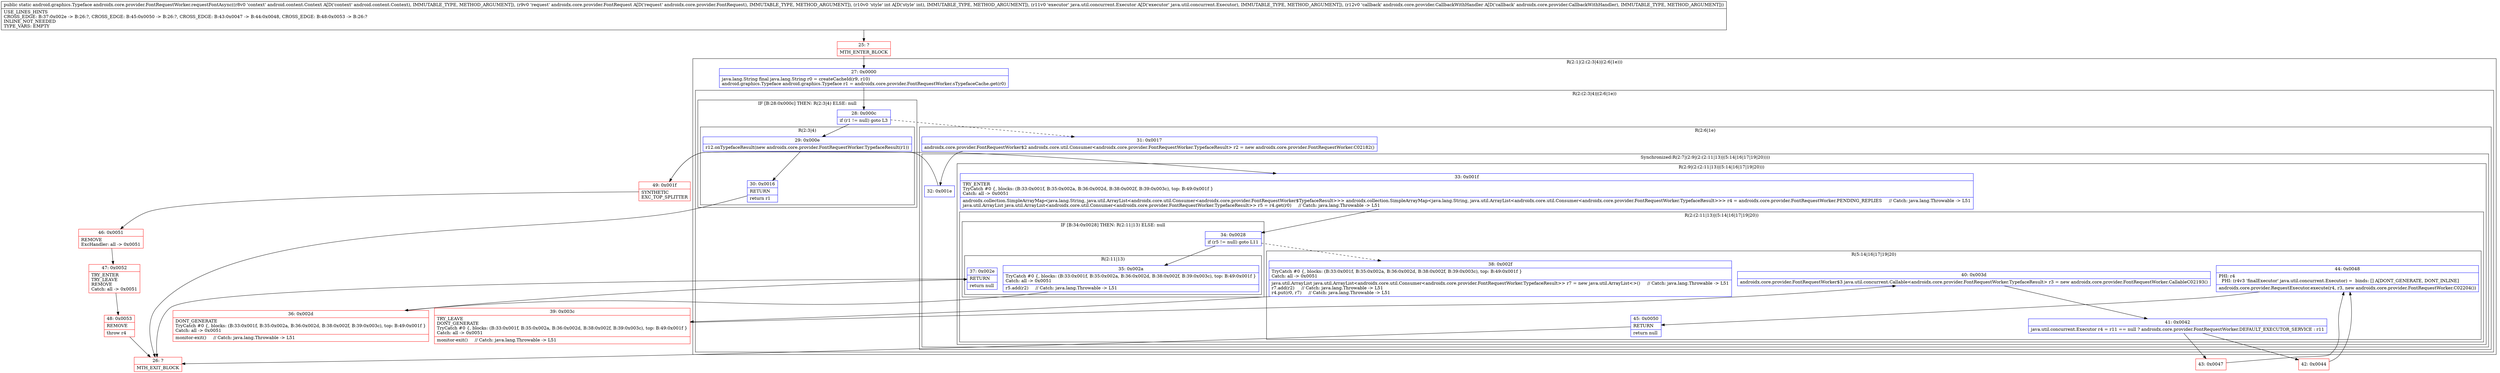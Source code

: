 digraph "CFG forandroidx.core.provider.FontRequestWorker.requestFontAsync(Landroid\/content\/Context;Landroidx\/core\/provider\/FontRequest;ILjava\/util\/concurrent\/Executor;Landroidx\/core\/provider\/CallbackWithHandler;)Landroid\/graphics\/Typeface;" {
subgraph cluster_Region_2034987021 {
label = "R(2:1|(2:(2:3|4)|(2:6|1e)))";
node [shape=record,color=blue];
Node_27 [shape=record,label="{27\:\ 0x0000|java.lang.String final java.lang.String r0 = createCacheId(r9, r10)\landroid.graphics.Typeface android.graphics.Typeface r1 = androidx.core.provider.FontRequestWorker.sTypefaceCache.get(r0)\l}"];
subgraph cluster_Region_487319491 {
label = "R(2:(2:3|4)|(2:6|1e))";
node [shape=record,color=blue];
subgraph cluster_IfRegion_1543831424 {
label = "IF [B:28:0x000c] THEN: R(2:3|4) ELSE: null";
node [shape=record,color=blue];
Node_28 [shape=record,label="{28\:\ 0x000c|if (r1 != null) goto L3\l}"];
subgraph cluster_Region_2121082645 {
label = "R(2:3|4)";
node [shape=record,color=blue];
Node_29 [shape=record,label="{29\:\ 0x000e|r12.onTypefaceResult(new androidx.core.provider.FontRequestWorker.TypefaceResult(r1))\l}"];
Node_30 [shape=record,label="{30\:\ 0x0016|RETURN\l|return r1\l}"];
}
}
subgraph cluster_Region_378187509 {
label = "R(2:6|1e)";
node [shape=record,color=blue];
Node_31 [shape=record,label="{31\:\ 0x0017|androidx.core.provider.FontRequestWorker$2 androidx.core.util.Consumer\<androidx.core.provider.FontRequestWorker.TypefaceResult\> r2 = new androidx.core.provider.FontRequestWorker.C02182()\l}"];
subgraph cluster_SynchronizedRegion_1834117557 {
label = "Synchronized:R(2:7|(2:9|(2:(2:11|13)|(5:14|16|17|19|20))))";
node [shape=record,color=blue];
Node_32 [shape=record,label="{32\:\ 0x001e}"];
subgraph cluster_Region_1564916020 {
label = "R(2:9|(2:(2:11|13)|(5:14|16|17|19|20)))";
node [shape=record,color=blue];
Node_33 [shape=record,label="{33\:\ 0x001f|TRY_ENTER\lTryCatch #0 \{, blocks: (B:33:0x001f, B:35:0x002a, B:36:0x002d, B:38:0x002f, B:39:0x003c), top: B:49:0x001f \}\lCatch: all \-\> 0x0051\l|androidx.collection.SimpleArrayMap\<java.lang.String, java.util.ArrayList\<androidx.core.util.Consumer\<androidx.core.provider.FontRequestWorker$TypefaceResult\>\>\> androidx.collection.SimpleArrayMap\<java.lang.String, java.util.ArrayList\<androidx.core.util.Consumer\<androidx.core.provider.FontRequestWorker.TypefaceResult\>\>\> r4 = androidx.core.provider.FontRequestWorker.PENDING_REPLIES     \/\/ Catch: java.lang.Throwable \-\> L51\ljava.util.ArrayList java.util.ArrayList\<androidx.core.util.Consumer\<androidx.core.provider.FontRequestWorker.TypefaceResult\>\> r5 = r4.get(r0)     \/\/ Catch: java.lang.Throwable \-\> L51\l}"];
subgraph cluster_Region_1825021732 {
label = "R(2:(2:11|13)|(5:14|16|17|19|20))";
node [shape=record,color=blue];
subgraph cluster_IfRegion_1975976352 {
label = "IF [B:34:0x0028] THEN: R(2:11|13) ELSE: null";
node [shape=record,color=blue];
Node_34 [shape=record,label="{34\:\ 0x0028|if (r5 != null) goto L11\l}"];
subgraph cluster_Region_239343383 {
label = "R(2:11|13)";
node [shape=record,color=blue];
Node_35 [shape=record,label="{35\:\ 0x002a|TryCatch #0 \{, blocks: (B:33:0x001f, B:35:0x002a, B:36:0x002d, B:38:0x002f, B:39:0x003c), top: B:49:0x001f \}\lCatch: all \-\> 0x0051\l|r5.add(r2)     \/\/ Catch: java.lang.Throwable \-\> L51\l}"];
Node_37 [shape=record,label="{37\:\ 0x002e|RETURN\l|return null\l}"];
}
}
subgraph cluster_Region_2025590094 {
label = "R(5:14|16|17|19|20)";
node [shape=record,color=blue];
Node_38 [shape=record,label="{38\:\ 0x002f|TryCatch #0 \{, blocks: (B:33:0x001f, B:35:0x002a, B:36:0x002d, B:38:0x002f, B:39:0x003c), top: B:49:0x001f \}\lCatch: all \-\> 0x0051\l|java.util.ArrayList java.util.ArrayList\<androidx.core.util.Consumer\<androidx.core.provider.FontRequestWorker.TypefaceResult\>\> r7 = new java.util.ArrayList\<\>()     \/\/ Catch: java.lang.Throwable \-\> L51\lr7.add(r2)     \/\/ Catch: java.lang.Throwable \-\> L51\lr4.put(r0, r7)     \/\/ Catch: java.lang.Throwable \-\> L51\l}"];
Node_40 [shape=record,label="{40\:\ 0x003d|androidx.core.provider.FontRequestWorker$3 java.util.concurrent.Callable\<androidx.core.provider.FontRequestWorker.TypefaceResult\> r3 = new androidx.core.provider.FontRequestWorker.CallableC02193()\l}"];
Node_41 [shape=record,label="{41\:\ 0x0042|java.util.concurrent.Executor r4 = r11 == null ? androidx.core.provider.FontRequestWorker.DEFAULT_EXECUTOR_SERVICE : r11\l}"];
Node_44 [shape=record,label="{44\:\ 0x0048|PHI: r4 \l  PHI: (r4v3 'finalExecutor' java.util.concurrent.Executor) =  binds: [] A[DONT_GENERATE, DONT_INLINE]\l|androidx.core.provider.RequestExecutor.execute(r4, r3, new androidx.core.provider.FontRequestWorker.C02204())\l}"];
Node_45 [shape=record,label="{45\:\ 0x0050|RETURN\l|return null\l}"];
}
}
}
}
}
}
}
Node_25 [shape=record,color=red,label="{25\:\ ?|MTH_ENTER_BLOCK\l}"];
Node_26 [shape=record,color=red,label="{26\:\ ?|MTH_EXIT_BLOCK\l}"];
Node_49 [shape=record,color=red,label="{49\:\ 0x001f|SYNTHETIC\lEXC_TOP_SPLITTER\l}"];
Node_36 [shape=record,color=red,label="{36\:\ 0x002d|DONT_GENERATE\lTryCatch #0 \{, blocks: (B:33:0x001f, B:35:0x002a, B:36:0x002d, B:38:0x002f, B:39:0x003c), top: B:49:0x001f \}\lCatch: all \-\> 0x0051\l|monitor\-exit()     \/\/ Catch: java.lang.Throwable \-\> L51\l}"];
Node_39 [shape=record,color=red,label="{39\:\ 0x003c|TRY_LEAVE\lDONT_GENERATE\lTryCatch #0 \{, blocks: (B:33:0x001f, B:35:0x002a, B:36:0x002d, B:38:0x002f, B:39:0x003c), top: B:49:0x001f \}\lCatch: all \-\> 0x0051\l|monitor\-exit()     \/\/ Catch: java.lang.Throwable \-\> L51\l}"];
Node_42 [shape=record,color=red,label="{42\:\ 0x0044}"];
Node_43 [shape=record,color=red,label="{43\:\ 0x0047}"];
Node_46 [shape=record,color=red,label="{46\:\ 0x0051|REMOVE\lExcHandler: all \-\> 0x0051\l}"];
Node_47 [shape=record,color=red,label="{47\:\ 0x0052|TRY_ENTER\lTRY_LEAVE\lREMOVE\lCatch: all \-\> 0x0051\l}"];
Node_48 [shape=record,color=red,label="{48\:\ 0x0053|REMOVE\l|throw r4\l}"];
MethodNode[shape=record,label="{public static android.graphics.Typeface androidx.core.provider.FontRequestWorker.requestFontAsync((r8v0 'context' android.content.Context A[D('context' android.content.Context), IMMUTABLE_TYPE, METHOD_ARGUMENT]), (r9v0 'request' androidx.core.provider.FontRequest A[D('request' androidx.core.provider.FontRequest), IMMUTABLE_TYPE, METHOD_ARGUMENT]), (r10v0 'style' int A[D('style' int), IMMUTABLE_TYPE, METHOD_ARGUMENT]), (r11v0 'executor' java.util.concurrent.Executor A[D('executor' java.util.concurrent.Executor), IMMUTABLE_TYPE, METHOD_ARGUMENT]), (r12v0 'callback' androidx.core.provider.CallbackWithHandler A[D('callback' androidx.core.provider.CallbackWithHandler), IMMUTABLE_TYPE, METHOD_ARGUMENT]))  | USE_LINES_HINTS\lCROSS_EDGE: B:37:0x002e \-\> B:26:?, CROSS_EDGE: B:45:0x0050 \-\> B:26:?, CROSS_EDGE: B:43:0x0047 \-\> B:44:0x0048, CROSS_EDGE: B:48:0x0053 \-\> B:26:?\lINLINE_NOT_NEEDED\lTYPE_VARS: EMPTY\l}"];
MethodNode -> Node_25;Node_27 -> Node_28;
Node_28 -> Node_29;
Node_28 -> Node_31[style=dashed];
Node_29 -> Node_30;
Node_30 -> Node_26;
Node_31 -> Node_32;
Node_32 -> Node_49;
Node_33 -> Node_34;
Node_34 -> Node_35;
Node_34 -> Node_38[style=dashed];
Node_35 -> Node_36;
Node_37 -> Node_26;
Node_38 -> Node_39;
Node_40 -> Node_41;
Node_41 -> Node_42;
Node_41 -> Node_43;
Node_44 -> Node_45;
Node_45 -> Node_26;
Node_25 -> Node_27;
Node_49 -> Node_33;
Node_49 -> Node_46;
Node_36 -> Node_37;
Node_39 -> Node_40;
Node_42 -> Node_44;
Node_43 -> Node_44;
Node_46 -> Node_47;
Node_47 -> Node_48;
Node_48 -> Node_26;
}

